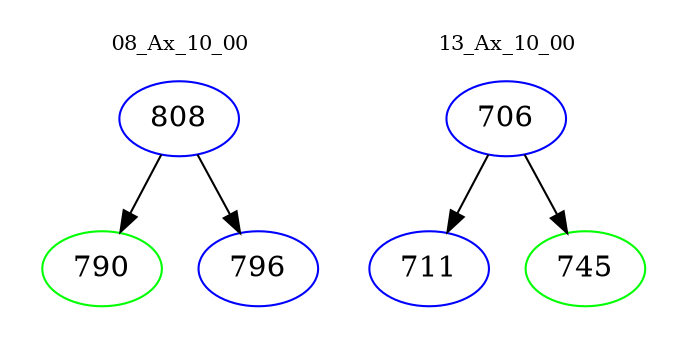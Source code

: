 digraph{
subgraph cluster_0 {
color = white
label = "08_Ax_10_00";
fontsize=10;
T0_808 [label="808", color="blue"]
T0_808 -> T0_790 [color="black"]
T0_790 [label="790", color="green"]
T0_808 -> T0_796 [color="black"]
T0_796 [label="796", color="blue"]
}
subgraph cluster_1 {
color = white
label = "13_Ax_10_00";
fontsize=10;
T1_706 [label="706", color="blue"]
T1_706 -> T1_711 [color="black"]
T1_711 [label="711", color="blue"]
T1_706 -> T1_745 [color="black"]
T1_745 [label="745", color="green"]
}
}
